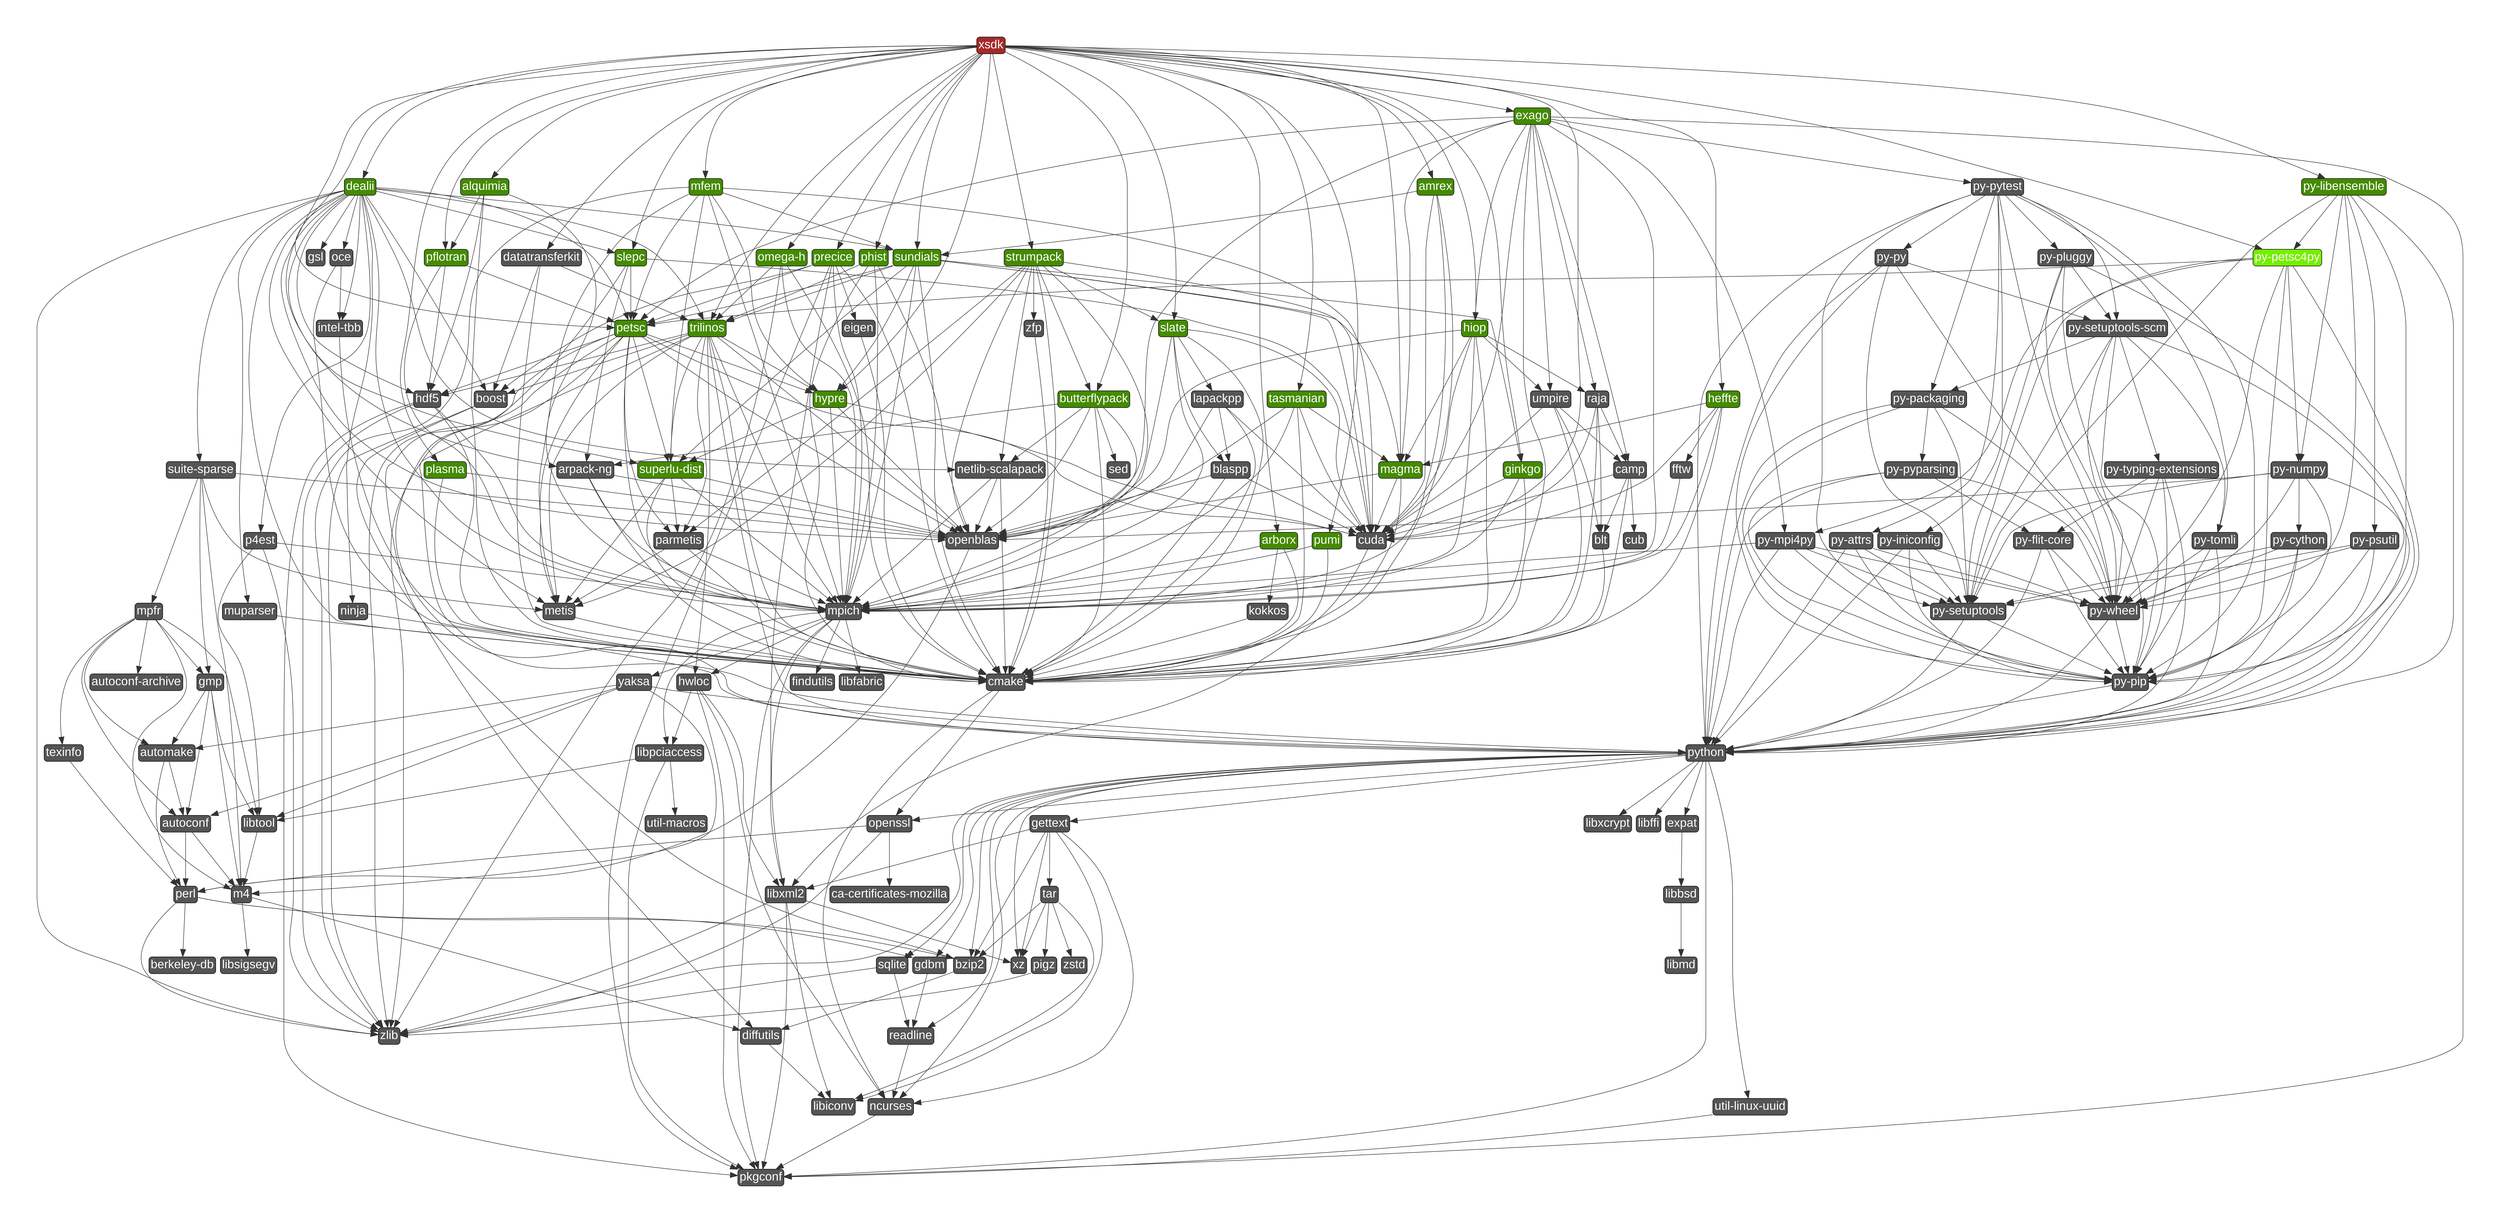 digraph G {
  labelloc = "b"
  rankdir = "TB"
  ranksep = "3"
  margin = "2"

edge[
     penwidth = "2"
     color = "#333333"
     arrowsize = "3"
]
node[
     fontname=Arial,
     penwidth=2,
     fontsize=48,
     margin=.1,
     shape=box,
     fillcolor="#555555",
     fontcolor=white,
     style="rounded,filled"
]

  "otjckeb57x4kphyodzcouxvqokji7gqd" [label="libiconv"]
  "egcuuyhcb6nhpl5tuqjwkarlam65ge3z" [label="expat"]
  "m4xuatyfdrpofs4wq3eft2vxpwsvjs2l" [label="muparser"]
  "ediolnjmkhihzu6dyjds57k3uc4lj2kb" [label="libsigsegv"]
  "tjkoncdmyc67hpfqdtdawghvkrtkelgd" [label="dealii",fillcolor=chartreuse4]
  "rqwys4wwauh6f5fqnz67y3treqmkhkg7" [label="pigz"]
  "tinafjm2rusr4w4pcpg7mysnjhofdkqf" [label="netlib-scalapack"]
  "af4rsqucconwdofipwlh6h5fkykbqtln" [label="fftw"]
  "s2izwu6g7etsqh45jaddgkcyucerak7n" [label="libtool"]
  "grpswakp3ib2x7y57evlyf6vyaictb2n" [label="gettext"]
  "f4adzottvwqtk2ifx52ltqjjzs3kop3h" [label="py-pluggy"]
  "wemxf45obilm6zaynstailpydcdn7uwk" [label="gdbm"]
  "ohw47rnijcs7x35ca62uv3xxif5djogk" [label="phist",fillcolor=chartreuse4]
  "dddeb6san2737ivaar5xi7pxrfdpirvi" [label="py-wheel"]
  "sgyibnmuf52j3wfk4fdy7mkj4siejp2e" [label="libbsd"]
  "dsnjuv4ktvsdwq7c62rmiswqjagxfv6p" [label="openblas"]
  "nqulggaq5fv3rjuevdjtmuob6k6ss2z4" [label="gmp"]
  "sr6iwkjkbzs3laxhym3u76tsmtqnxhyf" [label="py-petsc4py",fillcolor=chartreuse2]
  "u3w3mwljstbs3ggbnwuthjdbptt4lkkj" [label="bzip2"]
  "qzsiud3mvyw5ukq5xpzeesiuziu4kxbc" [label="lapackpp"]
  "gc2qt7irvmrcdhr6y6itrnddr6uia5zx" [label="py-pyparsing"]
  "xfcenqnhhuzanjm2t7dlmc7nvk2geztv" [label="sed"]
  "pzf3dluwsnfgo4iia6aduc4n4xvv3b2p" [label="parmetis"]
  "hzp7pg54gnzk72z7syvsbnpqjhwq7vfe" [label="texinfo"]
  "o2uecobqurq6sdqy2zuyymbjspeom2xm" [label="hwloc"]
  "pz4voujia55wj3b4dutl3jisaumhgkjh" [label="autoconf-archive"]
  "jnu6gsc46gmxpi7kke4utxxpi62pzeqc" [label="autoconf"]
  "fqxa4htuwr3eeri2lh7aexmupn2wy47w" [label="ca-certificates-mozilla"]
  "57p544swnyxl54vqlkb3ptnhs2cn56sz" [label="mfem",fillcolor=chartreuse4]
  "7ub4mjaasreq7xxujda2ycbu5e44t65n" [label="py-psutil"]
  "bav6wvaolfadng2fvv7hhzbljy3nkf2q" [label="openssl"]
  "zp3ay7p4no5hlc4w3ieg33zdppi3qowk" [label="trilinos",fillcolor=chartreuse4]
  "fdf7ac6ex6ow7yoofrhghhnny2yenct5" [label="strumpack",fillcolor=chartreuse4]
  "lsnjr6zfwvbpstaw3qv5wwf2aqv5r3b7" [label="py-tomli"]
  "7b7izxdhmob5orle24koyfztwmf6syna" [label="arpack-ng"]
  "mmqrqhtw2t7pqy4cocwq2gjmwwz2uiim" [label="arborx",fillcolor=chartreuse4]
  "f6s2v46jxmccgxcua42jo3rhm75nlstk" [label="mpich"]
  "ay447vcv5h2ok55bvqszwn3fu536vwdr" [label="suite-sparse"]
  "7oaa5brgnainifpmwgay44otgv2h7jgx" [label="ncurses"]
  "uoyfzctehenkcu52wzz7uzf2ukivnqxv" [label="util-linux-uuid"]
  "y22v2r7feijbxjl3p5q7ynawswelto5g" [label="cmake"]
  "mwtebo5hd7fig5dnkckvwyswvypgnoks" [label="py-pip"]
  "gk3zfllofarhfyl2tqpp7btnd75nsq3g" [label="perl"]
  "tkzfljmpvzgeneoevvzmkayvqqkifzv5" [label="py-py"]
  "aq6xz7wxhfkgoex77zebnwdi5hlqfdzy" [label="oce"]
  "tn7mxa4ogga22r5pdkfkwxyf76c2274d" [label="plasma",fillcolor=chartreuse4]
  "jpf2zizn4umn4d44qjs7bj2z6ilfos7v" [label="py-libensemble",fillcolor=chartreuse4]
  "glvyd6hysy52vm7wcyucdhus4ry7zyh2" [label="diffutils"]
  "m3pvf5ygjrdmqxjip5bleeuir67vwq46" [label="py-mpi4py"]
  "egy3td4qx4qnsbwir5yvazxkkqjgpwua" [label="hiop",fillcolor=chartreuse4]
  "g2kaawi3ieg4om6o5k327yo3dhtz3t7k" [label="umpire"]
  "czfjr7jgjicrl666e3ib2fnth24vocm6" [label="findutils"]
  "crwo6vn7gqzyckv7eyhhzp5lqxhwvkk7" [label="pumi",fillcolor=chartreuse4]
  "i2kcclpxngwq76jfz5e43pjhkgaczaie" [label="cub"]
  "tt3qk4rghpm23a5pyxdzo5az3wrp5dqn" [label="sqlite"]
  "v4u526bavthnegryyn6kt5mdftcgw6ac" [label="slate",fillcolor=chartreuse4]
  "dx34bnhnkyprue5horheiy6q2xsqghyb" [label="superlu-dist",fillcolor=chartreuse4]
  "a4t6fj4gvhmcgfzwwrmcpwg6r3oanozn" [label="pkgconf"]
  "6vzauhpn2kjzcmsgfulntxk57uvlvtl5" [label="py-packaging"]
  "33nxwnvlmrmn3jg7q6qu7v2h4ycroohp" [label="py-setuptools-scm"]
  "b5vadvygp6kekfotwyl4vdprxg4dnj2c" [label="petsc",fillcolor=chartreuse4]
  "764ahpdceshnoxtyenbbdbl4povllikq" [label="precice",fillcolor=chartreuse4]
  "rvcpb6zauu5hvv6s7xxvsopiu5wmnmzt" [label="slepc",fillcolor=chartreuse4]
  "ya7vntkdnuxbprkfcz4urkgui4xdffeh" [label="tasmanian",fillcolor=chartreuse4]
  "jopigbeftywi6sm7hhddwyt5bhxcij57" [label="pflotran",fillcolor=chartreuse4]
  "6aq3zvi6fpth2c4f5mbg6g3lcpkamogb" [label="raja"]
  "uzrhmskstadvcilyhn3f3nbr7itgwyd2" [label="alquimia",fillcolor=chartreuse4]
  "62luragpe4lr75gpv5gmsphts57xe3ws" [label="p4est"]
  "ncomhrodpdul4dm64o6b7426fhmc2u64" [label="libmd"]
  "czh6dumnozhir7hl3qygoemgtnovg2u3" [label="hypre",fillcolor=chartreuse4]
  "f6i5756gboxgaiajtwynq2y6kfcsl7qy" [label="exago",fillcolor=chartreuse4]
  "opfjoidjkgkhjkkwh7fnrf5fwj2jfxoc" [label="blt"]
  "wxn46rmaz2ojofzahueotog4gfc5tcoe" [label="cuda"]
  "bja6z5tby6s7yc4jx4isgjuy6qlgjvvq" [label="intel-tbb"]
  "rsgdt4lhohpu4orztmneipizxx4vlnpu" [label="py-attrs"]
  "vjm7eqpanx6hl6md2rqnphawevqz47ot" [label="zfp"]
  "kljksypkiuydzpqkl6ema4qhxpkgef32" [label="m4"]
  "doq7ccrtqjkwza4imwrgryrtj3ftjler" [label="xsdk",fillcolor=brown]
  "mplymcrel54s7i2kqxfp2jr6p3za7juv" [label="xz"]
  "j7bcgjqtrpjzvxi54itnzozcvdilncjx" [label="libfabric"]
  "qaf7bhhihdc6yadtw3vsyzy4vj4sxeya" [label="tar"]
  "opdjgqlbfwstpkrjtonz6gqko6dcjujs" [label="zstd"]
  "ybwhcg74rbxr34rr6vlydaubc3ht7gam" [label="camp"]
  "p36i2j3mletsb7wbunlwo4dwsvfyblzn" [label="gsl"]
  "7du6qczziedkckuagiqbjhfv3mmtcjax" [label="eigen"]
  "een2zhzq3id7l45ywstclcy3jik4qhp2" [label="sundials",fillcolor=chartreuse4]
  "a3gdde7g2gd5kw33ykjzkgdeq2p2rme3" [label="py-iniconfig"]
  "ujitzxzghmewxmyvdtcazrjsuxdrzrrh" [label="omega-h",fillcolor=chartreuse4]
  "5eqj6efqoypr7hyvknhp4undxxufrs5z" [label="amrex",fillcolor=chartreuse4]
  "fusnllm6gihbd3zmipgomt7uxila6cic" [label="readline"]
  "ylleey6fvgnutnweepefu664ne2htwcu" [label="kokkos"]
  "74bv24hlueq6j2tq52zre4smmv66n4bt" [label="util-macros"]
  "z2ldst5dflmui5piqkgncqxfknczaifb" [label="ninja"]
  "s3x3e2kiscal6es2wognmoqmygdhwkla" [label="magma",fillcolor=chartreuse4]
  "72arxxe5oyy5ekov4qvqavxc3ckjpfti" [label="py-setuptools"]
  "a46gganu6rrg7kcrvfle4eext3lu4wt7" [label="zlib"]
  "mmovvryl4tbuf5li7hj4ixzpjish3edq" [label="py-typing-extensions"]
  "w7wb77pxgnxkt2b3kdihl4b2bqfwbiax" [label="py-cython"]
  "ukfoeovqyit2k34m6gqspcsornlud6b7" [label="blaspp"]
  "wgi7ruqge2dclb3jhkhflq6wywz63lvg" [label="boost"]
  "rrx2alicuwjtqyd76tt2mwjbcmvnzxws" [label="hdf5"]
  "lmzlvpbn5dvb66vreabfglo2ycohdotk" [label="libxcrypt"]
  "xtawt6y76jjjstu2bybds4hdub3revsa" [label="butterflypack",fillcolor=chartreuse4]
  "fko5oiven26akso3f3orpja45t7dwbrh" [label="heffte",fillcolor=chartreuse4]
  "sl45g6pnx6ja47bvgwammgfyxoyv427t" [label="automake"]
  "nevefnvutgby3rgzcnijkfqh4igj3pyy" [label="metis"]
  "ac6plwgkya64hgqx5mday4kp3f43z76l" [label="libpciaccess"]
  "wnrlnanbknlwxopljjhvxkewoydgmjb5" [label="yaksa"]
  "t5fsnmo45hnhp2t322ntepjhwwb2jpvf" [label="py-flit-core"]
  "jljaewtrjrjiirhupkpikievx7gwtf77" [label="python"]
  "4jekx2tn4o5hl76wsrk5bqw7mukq4mic" [label="libffi"]
  "i223ykuwsqde6qrtum3rbbgakmuwgtl3" [label="py-pytest"]
  "xfna6hghybs5ha5ac35aqyrorub4wcua" [label="mpfr"]
  "yihjhauttinarmihgw5w4ixfpbwmtm7d" [label="berkeley-db"]
  "g5orlrchwk7lxvc3dizixtbf6ub6gqx6" [label="datatransferkit"]
  "f5b6th5qqeboucmej4ktvzwkhc4pfkbf" [label="py-numpy"]
  "fiqvxuq2netiixohihie5gw7bqrzjur7" [label="libxml2"]
  "rmnbolntlztp2h2y54yhunxhym6hrkst" [label="ginkgo",fillcolor=chartreuse4]

  "f6i5756gboxgaiajtwynq2y6kfcsl7qy" -> "m3pvf5ygjrdmqxjip5bleeuir67vwq46"
  "jljaewtrjrjiirhupkpikievx7gwtf77" -> "4jekx2tn4o5hl76wsrk5bqw7mukq4mic"
  "f6i5756gboxgaiajtwynq2y6kfcsl7qy" -> "egy3td4qx4qnsbwir5yvazxkkqjgpwua"
  "czh6dumnozhir7hl3qygoemgtnovg2u3" -> "wxn46rmaz2ojofzahueotog4gfc5tcoe"
  "a3gdde7g2gd5kw33ykjzkgdeq2p2rme3" -> "mwtebo5hd7fig5dnkckvwyswvypgnoks"
  "pzf3dluwsnfgo4iia6aduc4n4xvv3b2p" -> "y22v2r7feijbxjl3p5q7ynawswelto5g"
  "xfna6hghybs5ha5ac35aqyrorub4wcua" -> "sl45g6pnx6ja47bvgwammgfyxoyv427t"
  "tjkoncdmyc67hpfqdtdawghvkrtkelgd" -> "ay447vcv5h2ok55bvqszwn3fu536vwdr"
  "aq6xz7wxhfkgoex77zebnwdi5hlqfdzy" -> "bja6z5tby6s7yc4jx4isgjuy6qlgjvvq"
  "xtawt6y76jjjstu2bybds4hdub3revsa" -> "y22v2r7feijbxjl3p5q7ynawswelto5g"
  "uzrhmskstadvcilyhn3f3nbr7itgwyd2" -> "y22v2r7feijbxjl3p5q7ynawswelto5g"
  "b5vadvygp6kekfotwyl4vdprxg4dnj2c" -> "pzf3dluwsnfgo4iia6aduc4n4xvv3b2p"
  "f5b6th5qqeboucmej4ktvzwkhc4pfkbf" -> "72arxxe5oyy5ekov4qvqavxc3ckjpfti"
  "f6i5756gboxgaiajtwynq2y6kfcsl7qy" -> "y22v2r7feijbxjl3p5q7ynawswelto5g"
  "ohw47rnijcs7x35ca62uv3xxif5djogk" -> "y22v2r7feijbxjl3p5q7ynawswelto5g"
  "57p544swnyxl54vqlkb3ptnhs2cn56sz" -> "dx34bnhnkyprue5horheiy6q2xsqghyb"
  "o2uecobqurq6sdqy2zuyymbjspeom2xm" -> "fiqvxuq2netiixohihie5gw7bqrzjur7"
  "f5b6th5qqeboucmej4ktvzwkhc4pfkbf" -> "dddeb6san2737ivaar5xi7pxrfdpirvi"
  "jljaewtrjrjiirhupkpikievx7gwtf77" -> "7oaa5brgnainifpmwgay44otgv2h7jgx"
  "tinafjm2rusr4w4pcpg7mysnjhofdkqf" -> "y22v2r7feijbxjl3p5q7ynawswelto5g"
  "62luragpe4lr75gpv5gmsphts57xe3ws" -> "f6s2v46jxmccgxcua42jo3rhm75nlstk"
  "glvyd6hysy52vm7wcyucdhus4ry7zyh2" -> "otjckeb57x4kphyodzcouxvqokji7gqd"
  "m4xuatyfdrpofs4wq3eft2vxpwsvjs2l" -> "y22v2r7feijbxjl3p5q7ynawswelto5g"
  "uoyfzctehenkcu52wzz7uzf2ukivnqxv" -> "a4t6fj4gvhmcgfzwwrmcpwg6r3oanozn"
  "rrx2alicuwjtqyd76tt2mwjbcmvnzxws" -> "f6s2v46jxmccgxcua42jo3rhm75nlstk"
  "jljaewtrjrjiirhupkpikievx7gwtf77" -> "u3w3mwljstbs3ggbnwuthjdbptt4lkkj"
  "bav6wvaolfadng2fvv7hhzbljy3nkf2q" -> "gk3zfllofarhfyl2tqpp7btnd75nsq3g"
  "f6i5756gboxgaiajtwynq2y6kfcsl7qy" -> "i223ykuwsqde6qrtum3rbbgakmuwgtl3"
  "rsgdt4lhohpu4orztmneipizxx4vlnpu" -> "jljaewtrjrjiirhupkpikievx7gwtf77"
  "pzf3dluwsnfgo4iia6aduc4n4xvv3b2p" -> "nevefnvutgby3rgzcnijkfqh4igj3pyy"
  "egy3td4qx4qnsbwir5yvazxkkqjgpwua" -> "f6s2v46jxmccgxcua42jo3rhm75nlstk"
  "y22v2r7feijbxjl3p5q7ynawswelto5g" -> "bav6wvaolfadng2fvv7hhzbljy3nkf2q"
  "egcuuyhcb6nhpl5tuqjwkarlam65ge3z" -> "sgyibnmuf52j3wfk4fdy7mkj4siejp2e"
  "doq7ccrtqjkwza4imwrgryrtj3ftjler" -> "s3x3e2kiscal6es2wognmoqmygdhwkla"
  "jljaewtrjrjiirhupkpikievx7gwtf77" -> "a46gganu6rrg7kcrvfle4eext3lu4wt7"
  "doq7ccrtqjkwza4imwrgryrtj3ftjler" -> "764ahpdceshnoxtyenbbdbl4povllikq"
  "rvcpb6zauu5hvv6s7xxvsopiu5wmnmzt" -> "b5vadvygp6kekfotwyl4vdprxg4dnj2c"
  "f6i5756gboxgaiajtwynq2y6kfcsl7qy" -> "dsnjuv4ktvsdwq7c62rmiswqjagxfv6p"
  "tjkoncdmyc67hpfqdtdawghvkrtkelgd" -> "y22v2r7feijbxjl3p5q7ynawswelto5g"
  "sr6iwkjkbzs3laxhym3u76tsmtqnxhyf" -> "dddeb6san2737ivaar5xi7pxrfdpirvi"
  "doq7ccrtqjkwza4imwrgryrtj3ftjler" -> "5eqj6efqoypr7hyvknhp4undxxufrs5z"
  "gc2qt7irvmrcdhr6y6itrnddr6uia5zx" -> "dddeb6san2737ivaar5xi7pxrfdpirvi"
  "57p544swnyxl54vqlkb3ptnhs2cn56sz" -> "czh6dumnozhir7hl3qygoemgtnovg2u3"
  "egy3td4qx4qnsbwir5yvazxkkqjgpwua" -> "wxn46rmaz2ojofzahueotog4gfc5tcoe"
  "tinafjm2rusr4w4pcpg7mysnjhofdkqf" -> "dsnjuv4ktvsdwq7c62rmiswqjagxfv6p"
  "ukfoeovqyit2k34m6gqspcsornlud6b7" -> "wxn46rmaz2ojofzahueotog4gfc5tcoe"
  "a3gdde7g2gd5kw33ykjzkgdeq2p2rme3" -> "dddeb6san2737ivaar5xi7pxrfdpirvi"
  "f6i5756gboxgaiajtwynq2y6kfcsl7qy" -> "6aq3zvi6fpth2c4f5mbg6g3lcpkamogb"
  "doq7ccrtqjkwza4imwrgryrtj3ftjler" -> "tn7mxa4ogga22r5pdkfkwxyf76c2274d"
  "i223ykuwsqde6qrtum3rbbgakmuwgtl3" -> "a3gdde7g2gd5kw33ykjzkgdeq2p2rme3"
  "xtawt6y76jjjstu2bybds4hdub3revsa" -> "xfcenqnhhuzanjm2t7dlmc7nvk2geztv"
  "g2kaawi3ieg4om6o5k327yo3dhtz3t7k" -> "y22v2r7feijbxjl3p5q7ynawswelto5g"
  "lsnjr6zfwvbpstaw3qv5wwf2aqv5r3b7" -> "mwtebo5hd7fig5dnkckvwyswvypgnoks"
  "sgyibnmuf52j3wfk4fdy7mkj4siejp2e" -> "ncomhrodpdul4dm64o6b7426fhmc2u64"
  "z2ldst5dflmui5piqkgncqxfknczaifb" -> "jljaewtrjrjiirhupkpikievx7gwtf77"
  "jljaewtrjrjiirhupkpikievx7gwtf77" -> "a4t6fj4gvhmcgfzwwrmcpwg6r3oanozn"
  "gc2qt7irvmrcdhr6y6itrnddr6uia5zx" -> "t5fsnmo45hnhp2t322ntepjhwwb2jpvf"
  "bav6wvaolfadng2fvv7hhzbljy3nkf2q" -> "fqxa4htuwr3eeri2lh7aexmupn2wy47w"
  "ujitzxzghmewxmyvdtcazrjsuxdrzrrh" -> "y22v2r7feijbxjl3p5q7ynawswelto5g"
  "v4u526bavthnegryyn6kt5mdftcgw6ac" -> "ukfoeovqyit2k34m6gqspcsornlud6b7"
  "tt3qk4rghpm23a5pyxdzo5az3wrp5dqn" -> "fusnllm6gihbd3zmipgomt7uxila6cic"
  "een2zhzq3id7l45ywstclcy3jik4qhp2" -> "dx34bnhnkyprue5horheiy6q2xsqghyb"
  "zp3ay7p4no5hlc4w3ieg33zdppi3qowk" -> "y22v2r7feijbxjl3p5q7ynawswelto5g"
  "qaf7bhhihdc6yadtw3vsyzy4vj4sxeya" -> "mplymcrel54s7i2kqxfp2jr6p3za7juv"
  "doq7ccrtqjkwza4imwrgryrtj3ftjler" -> "rvcpb6zauu5hvv6s7xxvsopiu5wmnmzt"
  "tjkoncdmyc67hpfqdtdawghvkrtkelgd" -> "nevefnvutgby3rgzcnijkfqh4igj3pyy"
  "tjkoncdmyc67hpfqdtdawghvkrtkelgd" -> "dsnjuv4ktvsdwq7c62rmiswqjagxfv6p"
  "jljaewtrjrjiirhupkpikievx7gwtf77" -> "bav6wvaolfadng2fvv7hhzbljy3nkf2q"
  "i223ykuwsqde6qrtum3rbbgakmuwgtl3" -> "tkzfljmpvzgeneoevvzmkayvqqkifzv5"
  "i223ykuwsqde6qrtum3rbbgakmuwgtl3" -> "lsnjr6zfwvbpstaw3qv5wwf2aqv5r3b7"
  "rmnbolntlztp2h2y54yhunxhym6hrkst" -> "y22v2r7feijbxjl3p5q7ynawswelto5g"
  "ujitzxzghmewxmyvdtcazrjsuxdrzrrh" -> "a46gganu6rrg7kcrvfle4eext3lu4wt7"
  "doq7ccrtqjkwza4imwrgryrtj3ftjler" -> "ya7vntkdnuxbprkfcz4urkgui4xdffeh"
  "rqwys4wwauh6f5fqnz67y3treqmkhkg7" -> "a46gganu6rrg7kcrvfle4eext3lu4wt7"
  "sl45g6pnx6ja47bvgwammgfyxoyv427t" -> "gk3zfllofarhfyl2tqpp7btnd75nsq3g"
  "ac6plwgkya64hgqx5mday4kp3f43z76l" -> "74bv24hlueq6j2tq52zre4smmv66n4bt"
  "rvcpb6zauu5hvv6s7xxvsopiu5wmnmzt" -> "jljaewtrjrjiirhupkpikievx7gwtf77"
  "zp3ay7p4no5hlc4w3ieg33zdppi3qowk" -> "a46gganu6rrg7kcrvfle4eext3lu4wt7"
  "fko5oiven26akso3f3orpja45t7dwbrh" -> "af4rsqucconwdofipwlh6h5fkykbqtln"
  "doq7ccrtqjkwza4imwrgryrtj3ftjler" -> "fdf7ac6ex6ow7yoofrhghhnny2yenct5"
  "mmqrqhtw2t7pqy4cocwq2gjmwwz2uiim" -> "y22v2r7feijbxjl3p5q7ynawswelto5g"
  "6vzauhpn2kjzcmsgfulntxk57uvlvtl5" -> "gc2qt7irvmrcdhr6y6itrnddr6uia5zx"
  "ya7vntkdnuxbprkfcz4urkgui4xdffeh" -> "s3x3e2kiscal6es2wognmoqmygdhwkla"
  "v4u526bavthnegryyn6kt5mdftcgw6ac" -> "y22v2r7feijbxjl3p5q7ynawswelto5g"
  "7ub4mjaasreq7xxujda2ycbu5e44t65n" -> "jljaewtrjrjiirhupkpikievx7gwtf77"
  "doq7ccrtqjkwza4imwrgryrtj3ftjler" -> "57p544swnyxl54vqlkb3ptnhs2cn56sz"
  "s3x3e2kiscal6es2wognmoqmygdhwkla" -> "wxn46rmaz2ojofzahueotog4gfc5tcoe"
  "doq7ccrtqjkwza4imwrgryrtj3ftjler" -> "zp3ay7p4no5hlc4w3ieg33zdppi3qowk"
  "jljaewtrjrjiirhupkpikievx7gwtf77" -> "tt3qk4rghpm23a5pyxdzo5az3wrp5dqn"
  "jnu6gsc46gmxpi7kke4utxxpi62pzeqc" -> "kljksypkiuydzpqkl6ema4qhxpkgef32"
  "grpswakp3ib2x7y57evlyf6vyaictb2n" -> "qaf7bhhihdc6yadtw3vsyzy4vj4sxeya"
  "b5vadvygp6kekfotwyl4vdprxg4dnj2c" -> "a46gganu6rrg7kcrvfle4eext3lu4wt7"
  "jljaewtrjrjiirhupkpikievx7gwtf77" -> "fusnllm6gihbd3zmipgomt7uxila6cic"
  "m3pvf5ygjrdmqxjip5bleeuir67vwq46" -> "mwtebo5hd7fig5dnkckvwyswvypgnoks"
  "6vzauhpn2kjzcmsgfulntxk57uvlvtl5" -> "jljaewtrjrjiirhupkpikievx7gwtf77"
  "vjm7eqpanx6hl6md2rqnphawevqz47ot" -> "y22v2r7feijbxjl3p5q7ynawswelto5g"
  "sr6iwkjkbzs3laxhym3u76tsmtqnxhyf" -> "b5vadvygp6kekfotwyl4vdprxg4dnj2c"
  "f6s2v46jxmccgxcua42jo3rhm75nlstk" -> "wnrlnanbknlwxopljjhvxkewoydgmjb5"
  "fdf7ac6ex6ow7yoofrhghhnny2yenct5" -> "v4u526bavthnegryyn6kt5mdftcgw6ac"
  "zp3ay7p4no5hlc4w3ieg33zdppi3qowk" -> "nevefnvutgby3rgzcnijkfqh4igj3pyy"
  "tn7mxa4ogga22r5pdkfkwxyf76c2274d" -> "y22v2r7feijbxjl3p5q7ynawswelto5g"
  "doq7ccrtqjkwza4imwrgryrtj3ftjler" -> "g5orlrchwk7lxvc3dizixtbf6ub6gqx6"
  "t5fsnmo45hnhp2t322ntepjhwwb2jpvf" -> "mwtebo5hd7fig5dnkckvwyswvypgnoks"
  "qzsiud3mvyw5ukq5xpzeesiuziu4kxbc" -> "y22v2r7feijbxjl3p5q7ynawswelto5g"
  "i223ykuwsqde6qrtum3rbbgakmuwgtl3" -> "jljaewtrjrjiirhupkpikievx7gwtf77"
  "tjkoncdmyc67hpfqdtdawghvkrtkelgd" -> "p36i2j3mletsb7wbunlwo4dwsvfyblzn"
  "b5vadvygp6kekfotwyl4vdprxg4dnj2c" -> "nevefnvutgby3rgzcnijkfqh4igj3pyy"
  "gk3zfllofarhfyl2tqpp7btnd75nsq3g" -> "u3w3mwljstbs3ggbnwuthjdbptt4lkkj"
  "lsnjr6zfwvbpstaw3qv5wwf2aqv5r3b7" -> "dddeb6san2737ivaar5xi7pxrfdpirvi"
  "doq7ccrtqjkwza4imwrgryrtj3ftjler" -> "een2zhzq3id7l45ywstclcy3jik4qhp2"
  "rsgdt4lhohpu4orztmneipizxx4vlnpu" -> "72arxxe5oyy5ekov4qvqavxc3ckjpfti"
  "doq7ccrtqjkwza4imwrgryrtj3ftjler" -> "wxn46rmaz2ojofzahueotog4gfc5tcoe"
  "g5orlrchwk7lxvc3dizixtbf6ub6gqx6" -> "zp3ay7p4no5hlc4w3ieg33zdppi3qowk"
  "qaf7bhhihdc6yadtw3vsyzy4vj4sxeya" -> "rqwys4wwauh6f5fqnz67y3treqmkhkg7"
  "doq7ccrtqjkwza4imwrgryrtj3ftjler" -> "tjkoncdmyc67hpfqdtdawghvkrtkelgd"
  "v4u526bavthnegryyn6kt5mdftcgw6ac" -> "dsnjuv4ktvsdwq7c62rmiswqjagxfv6p"
  "jpf2zizn4umn4d44qjs7bj2z6ilfos7v" -> "sr6iwkjkbzs3laxhym3u76tsmtqnxhyf"
  "gk3zfllofarhfyl2tqpp7btnd75nsq3g" -> "a46gganu6rrg7kcrvfle4eext3lu4wt7"
  "jopigbeftywi6sm7hhddwyt5bhxcij57" -> "b5vadvygp6kekfotwyl4vdprxg4dnj2c"
  "7ub4mjaasreq7xxujda2ycbu5e44t65n" -> "mwtebo5hd7fig5dnkckvwyswvypgnoks"
  "fiqvxuq2netiixohihie5gw7bqrzjur7" -> "a46gganu6rrg7kcrvfle4eext3lu4wt7"
  "doq7ccrtqjkwza4imwrgryrtj3ftjler" -> "jopigbeftywi6sm7hhddwyt5bhxcij57"
  "f5b6th5qqeboucmej4ktvzwkhc4pfkbf" -> "dsnjuv4ktvsdwq7c62rmiswqjagxfv6p"
  "i223ykuwsqde6qrtum3rbbgakmuwgtl3" -> "33nxwnvlmrmn3jg7q6qu7v2h4ycroohp"
  "xfna6hghybs5ha5ac35aqyrorub4wcua" -> "jnu6gsc46gmxpi7kke4utxxpi62pzeqc"
  "6vzauhpn2kjzcmsgfulntxk57uvlvtl5" -> "mwtebo5hd7fig5dnkckvwyswvypgnoks"
  "zp3ay7p4no5hlc4w3ieg33zdppi3qowk" -> "wgi7ruqge2dclb3jhkhflq6wywz63lvg"
  "sr6iwkjkbzs3laxhym3u76tsmtqnxhyf" -> "jljaewtrjrjiirhupkpikievx7gwtf77"
  "f4adzottvwqtk2ifx52ltqjjzs3kop3h" -> "jljaewtrjrjiirhupkpikievx7gwtf77"
  "tjkoncdmyc67hpfqdtdawghvkrtkelgd" -> "tinafjm2rusr4w4pcpg7mysnjhofdkqf"
  "gc2qt7irvmrcdhr6y6itrnddr6uia5zx" -> "jljaewtrjrjiirhupkpikievx7gwtf77"
  "jljaewtrjrjiirhupkpikievx7gwtf77" -> "grpswakp3ib2x7y57evlyf6vyaictb2n"
  "tn7mxa4ogga22r5pdkfkwxyf76c2274d" -> "dsnjuv4ktvsdwq7c62rmiswqjagxfv6p"
  "egy3td4qx4qnsbwir5yvazxkkqjgpwua" -> "g2kaawi3ieg4om6o5k327yo3dhtz3t7k"
  "dx34bnhnkyprue5horheiy6q2xsqghyb" -> "pzf3dluwsnfgo4iia6aduc4n4xvv3b2p"
  "zp3ay7p4no5hlc4w3ieg33zdppi3qowk" -> "dx34bnhnkyprue5horheiy6q2xsqghyb"
  "qzsiud3mvyw5ukq5xpzeesiuziu4kxbc" -> "dsnjuv4ktvsdwq7c62rmiswqjagxfv6p"
  "62luragpe4lr75gpv5gmsphts57xe3ws" -> "s2izwu6g7etsqh45jaddgkcyucerak7n"
  "wnrlnanbknlwxopljjhvxkewoydgmjb5" -> "sl45g6pnx6ja47bvgwammgfyxoyv427t"
  "tkzfljmpvzgeneoevvzmkayvqqkifzv5" -> "jljaewtrjrjiirhupkpikievx7gwtf77"
  "a3gdde7g2gd5kw33ykjzkgdeq2p2rme3" -> "jljaewtrjrjiirhupkpikievx7gwtf77"
  "doq7ccrtqjkwza4imwrgryrtj3ftjler" -> "rmnbolntlztp2h2y54yhunxhym6hrkst"
  "i223ykuwsqde6qrtum3rbbgakmuwgtl3" -> "mwtebo5hd7fig5dnkckvwyswvypgnoks"
  "5eqj6efqoypr7hyvknhp4undxxufrs5z" -> "f6s2v46jxmccgxcua42jo3rhm75nlstk"
  "fiqvxuq2netiixohihie5gw7bqrzjur7" -> "a4t6fj4gvhmcgfzwwrmcpwg6r3oanozn"
  "b5vadvygp6kekfotwyl4vdprxg4dnj2c" -> "dx34bnhnkyprue5horheiy6q2xsqghyb"
  "f4adzottvwqtk2ifx52ltqjjzs3kop3h" -> "33nxwnvlmrmn3jg7q6qu7v2h4ycroohp"
  "bja6z5tby6s7yc4jx4isgjuy6qlgjvvq" -> "y22v2r7feijbxjl3p5q7ynawswelto5g"
  "fdf7ac6ex6ow7yoofrhghhnny2yenct5" -> "tinafjm2rusr4w4pcpg7mysnjhofdkqf"
  "sr6iwkjkbzs3laxhym3u76tsmtqnxhyf" -> "f5b6th5qqeboucmej4ktvzwkhc4pfkbf"
  "czh6dumnozhir7hl3qygoemgtnovg2u3" -> "dsnjuv4ktvsdwq7c62rmiswqjagxfv6p"
  "5eqj6efqoypr7hyvknhp4undxxufrs5z" -> "een2zhzq3id7l45ywstclcy3jik4qhp2"
  "gc2qt7irvmrcdhr6y6itrnddr6uia5zx" -> "mwtebo5hd7fig5dnkckvwyswvypgnoks"
  "5eqj6efqoypr7hyvknhp4undxxufrs5z" -> "wxn46rmaz2ojofzahueotog4gfc5tcoe"
  "764ahpdceshnoxtyenbbdbl4povllikq" -> "b5vadvygp6kekfotwyl4vdprxg4dnj2c"
  "doq7ccrtqjkwza4imwrgryrtj3ftjler" -> "sr6iwkjkbzs3laxhym3u76tsmtqnxhyf"
  "rrx2alicuwjtqyd76tt2mwjbcmvnzxws" -> "y22v2r7feijbxjl3p5q7ynawswelto5g"
  "62luragpe4lr75gpv5gmsphts57xe3ws" -> "a46gganu6rrg7kcrvfle4eext3lu4wt7"
  "zp3ay7p4no5hlc4w3ieg33zdppi3qowk" -> "czh6dumnozhir7hl3qygoemgtnovg2u3"
  "7ub4mjaasreq7xxujda2ycbu5e44t65n" -> "72arxxe5oyy5ekov4qvqavxc3ckjpfti"
  "kljksypkiuydzpqkl6ema4qhxpkgef32" -> "glvyd6hysy52vm7wcyucdhus4ry7zyh2"
  "egy3td4qx4qnsbwir5yvazxkkqjgpwua" -> "y22v2r7feijbxjl3p5q7ynawswelto5g"
  "jopigbeftywi6sm7hhddwyt5bhxcij57" -> "rrx2alicuwjtqyd76tt2mwjbcmvnzxws"
  "7ub4mjaasreq7xxujda2ycbu5e44t65n" -> "dddeb6san2737ivaar5xi7pxrfdpirvi"
  "f6i5756gboxgaiajtwynq2y6kfcsl7qy" -> "f6s2v46jxmccgxcua42jo3rhm75nlstk"
  "rrx2alicuwjtqyd76tt2mwjbcmvnzxws" -> "a46gganu6rrg7kcrvfle4eext3lu4wt7"
  "tkzfljmpvzgeneoevvzmkayvqqkifzv5" -> "mwtebo5hd7fig5dnkckvwyswvypgnoks"
  "6vzauhpn2kjzcmsgfulntxk57uvlvtl5" -> "72arxxe5oyy5ekov4qvqavxc3ckjpfti"
  "tjkoncdmyc67hpfqdtdawghvkrtkelgd" -> "rvcpb6zauu5hvv6s7xxvsopiu5wmnmzt"
  "jnu6gsc46gmxpi7kke4utxxpi62pzeqc" -> "gk3zfllofarhfyl2tqpp7btnd75nsq3g"
  "dsnjuv4ktvsdwq7c62rmiswqjagxfv6p" -> "gk3zfllofarhfyl2tqpp7btnd75nsq3g"
  "een2zhzq3id7l45ywstclcy3jik4qhp2" -> "y22v2r7feijbxjl3p5q7ynawswelto5g"
  "b5vadvygp6kekfotwyl4vdprxg4dnj2c" -> "czh6dumnozhir7hl3qygoemgtnovg2u3"
  "ukfoeovqyit2k34m6gqspcsornlud6b7" -> "y22v2r7feijbxjl3p5q7ynawswelto5g"
  "wnrlnanbknlwxopljjhvxkewoydgmjb5" -> "jljaewtrjrjiirhupkpikievx7gwtf77"
  "6vzauhpn2kjzcmsgfulntxk57uvlvtl5" -> "dddeb6san2737ivaar5xi7pxrfdpirvi"
  "tjkoncdmyc67hpfqdtdawghvkrtkelgd" -> "bja6z5tby6s7yc4jx4isgjuy6qlgjvvq"
  "ay447vcv5h2ok55bvqszwn3fu536vwdr" -> "nqulggaq5fv3rjuevdjtmuob6k6ss2z4"
  "grpswakp3ib2x7y57evlyf6vyaictb2n" -> "7oaa5brgnainifpmwgay44otgv2h7jgx"
  "jopigbeftywi6sm7hhddwyt5bhxcij57" -> "f6s2v46jxmccgxcua42jo3rhm75nlstk"
  "f6i5756gboxgaiajtwynq2y6kfcsl7qy" -> "wxn46rmaz2ojofzahueotog4gfc5tcoe"
  "i223ykuwsqde6qrtum3rbbgakmuwgtl3" -> "72arxxe5oyy5ekov4qvqavxc3ckjpfti"
  "xfna6hghybs5ha5ac35aqyrorub4wcua" -> "s2izwu6g7etsqh45jaddgkcyucerak7n"
  "grpswakp3ib2x7y57evlyf6vyaictb2n" -> "u3w3mwljstbs3ggbnwuthjdbptt4lkkj"
  "czh6dumnozhir7hl3qygoemgtnovg2u3" -> "dx34bnhnkyprue5horheiy6q2xsqghyb"
  "doq7ccrtqjkwza4imwrgryrtj3ftjler" -> "mmqrqhtw2t7pqy4cocwq2gjmwwz2uiim"
  "tjkoncdmyc67hpfqdtdawghvkrtkelgd" -> "rrx2alicuwjtqyd76tt2mwjbcmvnzxws"
  "i223ykuwsqde6qrtum3rbbgakmuwgtl3" -> "dddeb6san2737ivaar5xi7pxrfdpirvi"
  "6aq3zvi6fpth2c4f5mbg6g3lcpkamogb" -> "ybwhcg74rbxr34rr6vlydaubc3ht7gam"
  "tjkoncdmyc67hpfqdtdawghvkrtkelgd" -> "zp3ay7p4no5hlc4w3ieg33zdppi3qowk"
  "lsnjr6zfwvbpstaw3qv5wwf2aqv5r3b7" -> "jljaewtrjrjiirhupkpikievx7gwtf77"
  "jpf2zizn4umn4d44qjs7bj2z6ilfos7v" -> "jljaewtrjrjiirhupkpikievx7gwtf77"
  "rrx2alicuwjtqyd76tt2mwjbcmvnzxws" -> "a4t6fj4gvhmcgfzwwrmcpwg6r3oanozn"
  "7b7izxdhmob5orle24koyfztwmf6syna" -> "f6s2v46jxmccgxcua42jo3rhm75nlstk"
  "tjkoncdmyc67hpfqdtdawghvkrtkelgd" -> "f6s2v46jxmccgxcua42jo3rhm75nlstk"
  "ay447vcv5h2ok55bvqszwn3fu536vwdr" -> "kljksypkiuydzpqkl6ema4qhxpkgef32"
  "fusnllm6gihbd3zmipgomt7uxila6cic" -> "7oaa5brgnainifpmwgay44otgv2h7jgx"
  "ukfoeovqyit2k34m6gqspcsornlud6b7" -> "dsnjuv4ktvsdwq7c62rmiswqjagxfv6p"
  "doq7ccrtqjkwza4imwrgryrtj3ftjler" -> "b5vadvygp6kekfotwyl4vdprxg4dnj2c"
  "grpswakp3ib2x7y57evlyf6vyaictb2n" -> "otjckeb57x4kphyodzcouxvqokji7gqd"
  "wxn46rmaz2ojofzahueotog4gfc5tcoe" -> "fiqvxuq2netiixohihie5gw7bqrzjur7"
  "mmovvryl4tbuf5li7hj4ixzpjish3edq" -> "jljaewtrjrjiirhupkpikievx7gwtf77"
  "xtawt6y76jjjstu2bybds4hdub3revsa" -> "dsnjuv4ktvsdwq7c62rmiswqjagxfv6p"
  "f4adzottvwqtk2ifx52ltqjjzs3kop3h" -> "72arxxe5oyy5ekov4qvqavxc3ckjpfti"
  "dx34bnhnkyprue5horheiy6q2xsqghyb" -> "y22v2r7feijbxjl3p5q7ynawswelto5g"
  "f6i5756gboxgaiajtwynq2y6kfcsl7qy" -> "ybwhcg74rbxr34rr6vlydaubc3ht7gam"
  "w7wb77pxgnxkt2b3kdihl4b2bqfwbiax" -> "jljaewtrjrjiirhupkpikievx7gwtf77"
  "33nxwnvlmrmn3jg7q6qu7v2h4ycroohp" -> "6vzauhpn2kjzcmsgfulntxk57uvlvtl5"
  "mmqrqhtw2t7pqy4cocwq2gjmwwz2uiim" -> "ylleey6fvgnutnweepefu664ne2htwcu"
  "f6s2v46jxmccgxcua42jo3rhm75nlstk" -> "ac6plwgkya64hgqx5mday4kp3f43z76l"
  "tjkoncdmyc67hpfqdtdawghvkrtkelgd" -> "een2zhzq3id7l45ywstclcy3jik4qhp2"
  "sr6iwkjkbzs3laxhym3u76tsmtqnxhyf" -> "72arxxe5oyy5ekov4qvqavxc3ckjpfti"
  "nqulggaq5fv3rjuevdjtmuob6k6ss2z4" -> "kljksypkiuydzpqkl6ema4qhxpkgef32"
  "6aq3zvi6fpth2c4f5mbg6g3lcpkamogb" -> "opfjoidjkgkhjkkwh7fnrf5fwj2jfxoc"
  "f4adzottvwqtk2ifx52ltqjjzs3kop3h" -> "dddeb6san2737ivaar5xi7pxrfdpirvi"
  "f6s2v46jxmccgxcua42jo3rhm75nlstk" -> "czfjr7jgjicrl666e3ib2fnth24vocm6"
  "ujitzxzghmewxmyvdtcazrjsuxdrzrrh" -> "zp3ay7p4no5hlc4w3ieg33zdppi3qowk"
  "ohw47rnijcs7x35ca62uv3xxif5djogk" -> "dsnjuv4ktvsdwq7c62rmiswqjagxfv6p"
  "tkzfljmpvzgeneoevvzmkayvqqkifzv5" -> "72arxxe5oyy5ekov4qvqavxc3ckjpfti"
  "a3gdde7g2gd5kw33ykjzkgdeq2p2rme3" -> "72arxxe5oyy5ekov4qvqavxc3ckjpfti"
  "33nxwnvlmrmn3jg7q6qu7v2h4ycroohp" -> "mwtebo5hd7fig5dnkckvwyswvypgnoks"
  "jpf2zizn4umn4d44qjs7bj2z6ilfos7v" -> "f5b6th5qqeboucmej4ktvzwkhc4pfkbf"
  "764ahpdceshnoxtyenbbdbl4povllikq" -> "f6s2v46jxmccgxcua42jo3rhm75nlstk"
  "nqulggaq5fv3rjuevdjtmuob6k6ss2z4" -> "sl45g6pnx6ja47bvgwammgfyxoyv427t"
  "fdf7ac6ex6ow7yoofrhghhnny2yenct5" -> "f6s2v46jxmccgxcua42jo3rhm75nlstk"
  "tkzfljmpvzgeneoevvzmkayvqqkifzv5" -> "dddeb6san2737ivaar5xi7pxrfdpirvi"
  "tjkoncdmyc67hpfqdtdawghvkrtkelgd" -> "7b7izxdhmob5orle24koyfztwmf6syna"
  "ybwhcg74rbxr34rr6vlydaubc3ht7gam" -> "y22v2r7feijbxjl3p5q7ynawswelto5g"
  "u3w3mwljstbs3ggbnwuthjdbptt4lkkj" -> "glvyd6hysy52vm7wcyucdhus4ry7zyh2"
  "m3pvf5ygjrdmqxjip5bleeuir67vwq46" -> "jljaewtrjrjiirhupkpikievx7gwtf77"
  "zp3ay7p4no5hlc4w3ieg33zdppi3qowk" -> "o2uecobqurq6sdqy2zuyymbjspeom2xm"
  "crwo6vn7gqzyckv7eyhhzp5lqxhwvkk7" -> "f6s2v46jxmccgxcua42jo3rhm75nlstk"
  "jpf2zizn4umn4d44qjs7bj2z6ilfos7v" -> "mwtebo5hd7fig5dnkckvwyswvypgnoks"
  "dx34bnhnkyprue5horheiy6q2xsqghyb" -> "nevefnvutgby3rgzcnijkfqh4igj3pyy"
  "fdf7ac6ex6ow7yoofrhghhnny2yenct5" -> "wxn46rmaz2ojofzahueotog4gfc5tcoe"
  "nqulggaq5fv3rjuevdjtmuob6k6ss2z4" -> "s2izwu6g7etsqh45jaddgkcyucerak7n"
  "dx34bnhnkyprue5horheiy6q2xsqghyb" -> "dsnjuv4ktvsdwq7c62rmiswqjagxfv6p"
  "dddeb6san2737ivaar5xi7pxrfdpirvi" -> "jljaewtrjrjiirhupkpikievx7gwtf77"
  "72arxxe5oyy5ekov4qvqavxc3ckjpfti" -> "mwtebo5hd7fig5dnkckvwyswvypgnoks"
  "t5fsnmo45hnhp2t322ntepjhwwb2jpvf" -> "jljaewtrjrjiirhupkpikievx7gwtf77"
  "jljaewtrjrjiirhupkpikievx7gwtf77" -> "uoyfzctehenkcu52wzz7uzf2ukivnqxv"
  "mmovvryl4tbuf5li7hj4ixzpjish3edq" -> "mwtebo5hd7fig5dnkckvwyswvypgnoks"
  "fko5oiven26akso3f3orpja45t7dwbrh" -> "s3x3e2kiscal6es2wognmoqmygdhwkla"
  "qaf7bhhihdc6yadtw3vsyzy4vj4sxeya" -> "opdjgqlbfwstpkrjtonz6gqko6dcjujs"
  "v4u526bavthnegryyn6kt5mdftcgw6ac" -> "qzsiud3mvyw5ukq5xpzeesiuziu4kxbc"
  "w7wb77pxgnxkt2b3kdihl4b2bqfwbiax" -> "mwtebo5hd7fig5dnkckvwyswvypgnoks"
  "f5b6th5qqeboucmej4ktvzwkhc4pfkbf" -> "w7wb77pxgnxkt2b3kdihl4b2bqfwbiax"
  "g2kaawi3ieg4om6o5k327yo3dhtz3t7k" -> "ybwhcg74rbxr34rr6vlydaubc3ht7gam"
  "m3pvf5ygjrdmqxjip5bleeuir67vwq46" -> "f6s2v46jxmccgxcua42jo3rhm75nlstk"
  "g5orlrchwk7lxvc3dizixtbf6ub6gqx6" -> "y22v2r7feijbxjl3p5q7ynawswelto5g"
  "doq7ccrtqjkwza4imwrgryrtj3ftjler" -> "ujitzxzghmewxmyvdtcazrjsuxdrzrrh"
  "wemxf45obilm6zaynstailpydcdn7uwk" -> "fusnllm6gihbd3zmipgomt7uxila6cic"
  "doq7ccrtqjkwza4imwrgryrtj3ftjler" -> "fko5oiven26akso3f3orpja45t7dwbrh"
  "f5b6th5qqeboucmej4ktvzwkhc4pfkbf" -> "mwtebo5hd7fig5dnkckvwyswvypgnoks"
  "wnrlnanbknlwxopljjhvxkewoydgmjb5" -> "jnu6gsc46gmxpi7kke4utxxpi62pzeqc"
  "ybwhcg74rbxr34rr6vlydaubc3ht7gam" -> "i2kcclpxngwq76jfz5e43pjhkgaczaie"
  "xtawt6y76jjjstu2bybds4hdub3revsa" -> "tinafjm2rusr4w4pcpg7mysnjhofdkqf"
  "s2izwu6g7etsqh45jaddgkcyucerak7n" -> "kljksypkiuydzpqkl6ema4qhxpkgef32"
  "qaf7bhhihdc6yadtw3vsyzy4vj4sxeya" -> "u3w3mwljstbs3ggbnwuthjdbptt4lkkj"
  "een2zhzq3id7l45ywstclcy3jik4qhp2" -> "czh6dumnozhir7hl3qygoemgtnovg2u3"
  "f6s2v46jxmccgxcua42jo3rhm75nlstk" -> "a4t6fj4gvhmcgfzwwrmcpwg6r3oanozn"
  "een2zhzq3id7l45ywstclcy3jik4qhp2" -> "s3x3e2kiscal6es2wognmoqmygdhwkla"
  "33nxwnvlmrmn3jg7q6qu7v2h4ycroohp" -> "dddeb6san2737ivaar5xi7pxrfdpirvi"
  "zp3ay7p4no5hlc4w3ieg33zdppi3qowk" -> "dsnjuv4ktvsdwq7c62rmiswqjagxfv6p"
  "f6i5756gboxgaiajtwynq2y6kfcsl7qy" -> "g2kaawi3ieg4om6o5k327yo3dhtz3t7k"
  "dddeb6san2737ivaar5xi7pxrfdpirvi" -> "mwtebo5hd7fig5dnkckvwyswvypgnoks"
  "g2kaawi3ieg4om6o5k327yo3dhtz3t7k" -> "opfjoidjkgkhjkkwh7fnrf5fwj2jfxoc"
  "qzsiud3mvyw5ukq5xpzeesiuziu4kxbc" -> "wxn46rmaz2ojofzahueotog4gfc5tcoe"
  "jpf2zizn4umn4d44qjs7bj2z6ilfos7v" -> "72arxxe5oyy5ekov4qvqavxc3ckjpfti"
  "sr6iwkjkbzs3laxhym3u76tsmtqnxhyf" -> "m3pvf5ygjrdmqxjip5bleeuir67vwq46"
  "f6i5756gboxgaiajtwynq2y6kfcsl7qy" -> "b5vadvygp6kekfotwyl4vdprxg4dnj2c"
  "grpswakp3ib2x7y57evlyf6vyaictb2n" -> "fiqvxuq2netiixohihie5gw7bqrzjur7"
  "f6i5756gboxgaiajtwynq2y6kfcsl7qy" -> "s3x3e2kiscal6es2wognmoqmygdhwkla"
  "i223ykuwsqde6qrtum3rbbgakmuwgtl3" -> "rsgdt4lhohpu4orztmneipizxx4vlnpu"
  "5eqj6efqoypr7hyvknhp4undxxufrs5z" -> "y22v2r7feijbxjl3p5q7ynawswelto5g"
  "b5vadvygp6kekfotwyl4vdprxg4dnj2c" -> "dsnjuv4ktvsdwq7c62rmiswqjagxfv6p"
  "ya7vntkdnuxbprkfcz4urkgui4xdffeh" -> "y22v2r7feijbxjl3p5q7ynawswelto5g"
  "57p544swnyxl54vqlkb3ptnhs2cn56sz" -> "f6s2v46jxmccgxcua42jo3rhm75nlstk"
  "jpf2zizn4umn4d44qjs7bj2z6ilfos7v" -> "dddeb6san2737ivaar5xi7pxrfdpirvi"
  "fdf7ac6ex6ow7yoofrhghhnny2yenct5" -> "vjm7eqpanx6hl6md2rqnphawevqz47ot"
  "qaf7bhhihdc6yadtw3vsyzy4vj4sxeya" -> "otjckeb57x4kphyodzcouxvqokji7gqd"
  "mwtebo5hd7fig5dnkckvwyswvypgnoks" -> "jljaewtrjrjiirhupkpikievx7gwtf77"
  "fdf7ac6ex6ow7yoofrhghhnny2yenct5" -> "pzf3dluwsnfgo4iia6aduc4n4xvv3b2p"
  "xfna6hghybs5ha5ac35aqyrorub4wcua" -> "hzp7pg54gnzk72z7syvsbnpqjhwq7vfe"
  "i223ykuwsqde6qrtum3rbbgakmuwgtl3" -> "f4adzottvwqtk2ifx52ltqjjzs3kop3h"
  "57p544swnyxl54vqlkb3ptnhs2cn56sz" -> "een2zhzq3id7l45ywstclcy3jik4qhp2"
  "w7wb77pxgnxkt2b3kdihl4b2bqfwbiax" -> "72arxxe5oyy5ekov4qvqavxc3ckjpfti"
  "doq7ccrtqjkwza4imwrgryrtj3ftjler" -> "f6i5756gboxgaiajtwynq2y6kfcsl7qy"
  "mmovvryl4tbuf5li7hj4ixzpjish3edq" -> "dddeb6san2737ivaar5xi7pxrfdpirvi"
  "57p544swnyxl54vqlkb3ptnhs2cn56sz" -> "wxn46rmaz2ojofzahueotog4gfc5tcoe"
  "jljaewtrjrjiirhupkpikievx7gwtf77" -> "mplymcrel54s7i2kqxfp2jr6p3za7juv"
  "gk3zfllofarhfyl2tqpp7btnd75nsq3g" -> "yihjhauttinarmihgw5w4ixfpbwmtm7d"
  "w7wb77pxgnxkt2b3kdihl4b2bqfwbiax" -> "dddeb6san2737ivaar5xi7pxrfdpirvi"
  "hzp7pg54gnzk72z7syvsbnpqjhwq7vfe" -> "gk3zfllofarhfyl2tqpp7btnd75nsq3g"
  "33nxwnvlmrmn3jg7q6qu7v2h4ycroohp" -> "mmovvryl4tbuf5li7hj4ixzpjish3edq"
  "wnrlnanbknlwxopljjhvxkewoydgmjb5" -> "kljksypkiuydzpqkl6ema4qhxpkgef32"
  "doq7ccrtqjkwza4imwrgryrtj3ftjler" -> "dx34bnhnkyprue5horheiy6q2xsqghyb"
  "sl45g6pnx6ja47bvgwammgfyxoyv427t" -> "jnu6gsc46gmxpi7kke4utxxpi62pzeqc"
  "7oaa5brgnainifpmwgay44otgv2h7jgx" -> "a4t6fj4gvhmcgfzwwrmcpwg6r3oanozn"
  "6aq3zvi6fpth2c4f5mbg6g3lcpkamogb" -> "y22v2r7feijbxjl3p5q7ynawswelto5g"
  "doq7ccrtqjkwza4imwrgryrtj3ftjler" -> "jpf2zizn4umn4d44qjs7bj2z6ilfos7v"
  "tjkoncdmyc67hpfqdtdawghvkrtkelgd" -> "z2ldst5dflmui5piqkgncqxfknczaifb"
  "fko5oiven26akso3f3orpja45t7dwbrh" -> "f6s2v46jxmccgxcua42jo3rhm75nlstk"
  "f6s2v46jxmccgxcua42jo3rhm75nlstk" -> "j7bcgjqtrpjzvxi54itnzozcvdilncjx"
  "tt3qk4rghpm23a5pyxdzo5az3wrp5dqn" -> "a46gganu6rrg7kcrvfle4eext3lu4wt7"
  "m3pvf5ygjrdmqxjip5bleeuir67vwq46" -> "72arxxe5oyy5ekov4qvqavxc3ckjpfti"
  "tjkoncdmyc67hpfqdtdawghvkrtkelgd" -> "b5vadvygp6kekfotwyl4vdprxg4dnj2c"
  "nevefnvutgby3rgzcnijkfqh4igj3pyy" -> "y22v2r7feijbxjl3p5q7ynawswelto5g"
  "ya7vntkdnuxbprkfcz4urkgui4xdffeh" -> "dsnjuv4ktvsdwq7c62rmiswqjagxfv6p"
  "mmovvryl4tbuf5li7hj4ixzpjish3edq" -> "t5fsnmo45hnhp2t322ntepjhwwb2jpvf"
  "doq7ccrtqjkwza4imwrgryrtj3ftjler" -> "xtawt6y76jjjstu2bybds4hdub3revsa"
  "m3pvf5ygjrdmqxjip5bleeuir67vwq46" -> "dddeb6san2737ivaar5xi7pxrfdpirvi"
  "g5orlrchwk7lxvc3dizixtbf6ub6gqx6" -> "wgi7ruqge2dclb3jhkhflq6wywz63lvg"
  "ac6plwgkya64hgqx5mday4kp3f43z76l" -> "s2izwu6g7etsqh45jaddgkcyucerak7n"
  "fko5oiven26akso3f3orpja45t7dwbrh" -> "wxn46rmaz2ojofzahueotog4gfc5tcoe"
  "wnrlnanbknlwxopljjhvxkewoydgmjb5" -> "s2izwu6g7etsqh45jaddgkcyucerak7n"
  "een2zhzq3id7l45ywstclcy3jik4qhp2" -> "zp3ay7p4no5hlc4w3ieg33zdppi3qowk"
  "f6s2v46jxmccgxcua42jo3rhm75nlstk" -> "fiqvxuq2netiixohihie5gw7bqrzjur7"
  "t5fsnmo45hnhp2t322ntepjhwwb2jpvf" -> "dddeb6san2737ivaar5xi7pxrfdpirvi"
  "uzrhmskstadvcilyhn3f3nbr7itgwyd2" -> "rrx2alicuwjtqyd76tt2mwjbcmvnzxws"
  "7du6qczziedkckuagiqbjhfv3mmtcjax" -> "y22v2r7feijbxjl3p5q7ynawswelto5g"
  "33nxwnvlmrmn3jg7q6qu7v2h4ycroohp" -> "lsnjr6zfwvbpstaw3qv5wwf2aqv5r3b7"
  "doq7ccrtqjkwza4imwrgryrtj3ftjler" -> "czh6dumnozhir7hl3qygoemgtnovg2u3"
  "jljaewtrjrjiirhupkpikievx7gwtf77" -> "wemxf45obilm6zaynstailpydcdn7uwk"
  "tkzfljmpvzgeneoevvzmkayvqqkifzv5" -> "33nxwnvlmrmn3jg7q6qu7v2h4ycroohp"
  "een2zhzq3id7l45ywstclcy3jik4qhp2" -> "f6s2v46jxmccgxcua42jo3rhm75nlstk"
  "pzf3dluwsnfgo4iia6aduc4n4xvv3b2p" -> "f6s2v46jxmccgxcua42jo3rhm75nlstk"
  "7b7izxdhmob5orle24koyfztwmf6syna" -> "y22v2r7feijbxjl3p5q7ynawswelto5g"
  "aq6xz7wxhfkgoex77zebnwdi5hlqfdzy" -> "y22v2r7feijbxjl3p5q7ynawswelto5g"
  "xtawt6y76jjjstu2bybds4hdub3revsa" -> "f6s2v46jxmccgxcua42jo3rhm75nlstk"
  "uzrhmskstadvcilyhn3f3nbr7itgwyd2" -> "f6s2v46jxmccgxcua42jo3rhm75nlstk"
  "ohw47rnijcs7x35ca62uv3xxif5djogk" -> "zp3ay7p4no5hlc4w3ieg33zdppi3qowk"
  "jljaewtrjrjiirhupkpikievx7gwtf77" -> "egcuuyhcb6nhpl5tuqjwkarlam65ge3z"
  "6aq3zvi6fpth2c4f5mbg6g3lcpkamogb" -> "wxn46rmaz2ojofzahueotog4gfc5tcoe"
  "bav6wvaolfadng2fvv7hhzbljy3nkf2q" -> "a46gganu6rrg7kcrvfle4eext3lu4wt7"
  "ay447vcv5h2ok55bvqszwn3fu536vwdr" -> "xfna6hghybs5ha5ac35aqyrorub4wcua"
  "f6i5756gboxgaiajtwynq2y6kfcsl7qy" -> "a4t6fj4gvhmcgfzwwrmcpwg6r3oanozn"
  "ohw47rnijcs7x35ca62uv3xxif5djogk" -> "f6s2v46jxmccgxcua42jo3rhm75nlstk"
  "een2zhzq3id7l45ywstclcy3jik4qhp2" -> "wxn46rmaz2ojofzahueotog4gfc5tcoe"
  "tinafjm2rusr4w4pcpg7mysnjhofdkqf" -> "f6s2v46jxmccgxcua42jo3rhm75nlstk"
  "tjkoncdmyc67hpfqdtdawghvkrtkelgd" -> "a46gganu6rrg7kcrvfle4eext3lu4wt7"
  "nqulggaq5fv3rjuevdjtmuob6k6ss2z4" -> "jnu6gsc46gmxpi7kke4utxxpi62pzeqc"
  "doq7ccrtqjkwza4imwrgryrtj3ftjler" -> "uzrhmskstadvcilyhn3f3nbr7itgwyd2"
  "jljaewtrjrjiirhupkpikievx7gwtf77" -> "lmzlvpbn5dvb66vreabfglo2ycohdotk"
  "jpf2zizn4umn4d44qjs7bj2z6ilfos7v" -> "7ub4mjaasreq7xxujda2ycbu5e44t65n"
  "33nxwnvlmrmn3jg7q6qu7v2h4ycroohp" -> "jljaewtrjrjiirhupkpikievx7gwtf77"
  "tjkoncdmyc67hpfqdtdawghvkrtkelgd" -> "aq6xz7wxhfkgoex77zebnwdi5hlqfdzy"
  "xtawt6y76jjjstu2bybds4hdub3revsa" -> "7b7izxdhmob5orle24koyfztwmf6syna"
  "rsgdt4lhohpu4orztmneipizxx4vlnpu" -> "mwtebo5hd7fig5dnkckvwyswvypgnoks"
  "764ahpdceshnoxtyenbbdbl4povllikq" -> "y22v2r7feijbxjl3p5q7ynawswelto5g"
  "fdf7ac6ex6ow7yoofrhghhnny2yenct5" -> "y22v2r7feijbxjl3p5q7ynawswelto5g"
  "xfna6hghybs5ha5ac35aqyrorub4wcua" -> "pz4voujia55wj3b4dutl3jisaumhgkjh"
  "uzrhmskstadvcilyhn3f3nbr7itgwyd2" -> "jopigbeftywi6sm7hhddwyt5bhxcij57"
  "7b7izxdhmob5orle24koyfztwmf6syna" -> "dsnjuv4ktvsdwq7c62rmiswqjagxfv6p"
  "wgi7ruqge2dclb3jhkhflq6wywz63lvg" -> "u3w3mwljstbs3ggbnwuthjdbptt4lkkj"
  "crwo6vn7gqzyckv7eyhhzp5lqxhwvkk7" -> "y22v2r7feijbxjl3p5q7ynawswelto5g"
  "dx34bnhnkyprue5horheiy6q2xsqghyb" -> "f6s2v46jxmccgxcua42jo3rhm75nlstk"
  "o2uecobqurq6sdqy2zuyymbjspeom2xm" -> "ac6plwgkya64hgqx5mday4kp3f43z76l"
  "doq7ccrtqjkwza4imwrgryrtj3ftjler" -> "ohw47rnijcs7x35ca62uv3xxif5djogk"
  "ac6plwgkya64hgqx5mday4kp3f43z76l" -> "a4t6fj4gvhmcgfzwwrmcpwg6r3oanozn"
  "egy3td4qx4qnsbwir5yvazxkkqjgpwua" -> "dsnjuv4ktvsdwq7c62rmiswqjagxfv6p"
  "zp3ay7p4no5hlc4w3ieg33zdppi3qowk" -> "jljaewtrjrjiirhupkpikievx7gwtf77"
  "een2zhzq3id7l45ywstclcy3jik4qhp2" -> "rmnbolntlztp2h2y54yhunxhym6hrkst"
  "wgi7ruqge2dclb3jhkhflq6wywz63lvg" -> "a46gganu6rrg7kcrvfle4eext3lu4wt7"
  "72arxxe5oyy5ekov4qvqavxc3ckjpfti" -> "jljaewtrjrjiirhupkpikievx7gwtf77"
  "fiqvxuq2netiixohihie5gw7bqrzjur7" -> "mplymcrel54s7i2kqxfp2jr6p3za7juv"
  "egy3td4qx4qnsbwir5yvazxkkqjgpwua" -> "6aq3zvi6fpth2c4f5mbg6g3lcpkamogb"
  "qzsiud3mvyw5ukq5xpzeesiuziu4kxbc" -> "ukfoeovqyit2k34m6gqspcsornlud6b7"
  "o2uecobqurq6sdqy2zuyymbjspeom2xm" -> "7oaa5brgnainifpmwgay44otgv2h7jgx"
  "s3x3e2kiscal6es2wognmoqmygdhwkla" -> "y22v2r7feijbxjl3p5q7ynawswelto5g"
  "b5vadvygp6kekfotwyl4vdprxg4dnj2c" -> "jljaewtrjrjiirhupkpikievx7gwtf77"
  "fdf7ac6ex6ow7yoofrhghhnny2yenct5" -> "nevefnvutgby3rgzcnijkfqh4igj3pyy"
  "zp3ay7p4no5hlc4w3ieg33zdppi3qowk" -> "rrx2alicuwjtqyd76tt2mwjbcmvnzxws"
  "opfjoidjkgkhjkkwh7fnrf5fwj2jfxoc" -> "y22v2r7feijbxjl3p5q7ynawswelto5g"
  "57p544swnyxl54vqlkb3ptnhs2cn56sz" -> "b5vadvygp6kekfotwyl4vdprxg4dnj2c"
  "fdf7ac6ex6ow7yoofrhghhnny2yenct5" -> "dsnjuv4ktvsdwq7c62rmiswqjagxfv6p"
  "af4rsqucconwdofipwlh6h5fkykbqtln" -> "f6s2v46jxmccgxcua42jo3rhm75nlstk"
  "doq7ccrtqjkwza4imwrgryrtj3ftjler" -> "egy3td4qx4qnsbwir5yvazxkkqjgpwua"
  "f6s2v46jxmccgxcua42jo3rhm75nlstk" -> "o2uecobqurq6sdqy2zuyymbjspeom2xm"
  "764ahpdceshnoxtyenbbdbl4povllikq" -> "a4t6fj4gvhmcgfzwwrmcpwg6r3oanozn"
  "tjkoncdmyc67hpfqdtdawghvkrtkelgd" -> "wgi7ruqge2dclb3jhkhflq6wywz63lvg"
  "ujitzxzghmewxmyvdtcazrjsuxdrzrrh" -> "f6s2v46jxmccgxcua42jo3rhm75nlstk"
  "f5b6th5qqeboucmej4ktvzwkhc4pfkbf" -> "jljaewtrjrjiirhupkpikievx7gwtf77"
  "ybwhcg74rbxr34rr6vlydaubc3ht7gam" -> "wxn46rmaz2ojofzahueotog4gfc5tcoe"
  "zp3ay7p4no5hlc4w3ieg33zdppi3qowk" -> "f6s2v46jxmccgxcua42jo3rhm75nlstk"
  "b5vadvygp6kekfotwyl4vdprxg4dnj2c" -> "rrx2alicuwjtqyd76tt2mwjbcmvnzxws"
  "g2kaawi3ieg4om6o5k327yo3dhtz3t7k" -> "wxn46rmaz2ojofzahueotog4gfc5tcoe"
  "ylleey6fvgnutnweepefu664ne2htwcu" -> "y22v2r7feijbxjl3p5q7ynawswelto5g"
  "rmnbolntlztp2h2y54yhunxhym6hrkst" -> "f6s2v46jxmccgxcua42jo3rhm75nlstk"
  "tjkoncdmyc67hpfqdtdawghvkrtkelgd" -> "m4xuatyfdrpofs4wq3eft2vxpwsvjs2l"
  "kljksypkiuydzpqkl6ema4qhxpkgef32" -> "ediolnjmkhihzu6dyjds57k3uc4lj2kb"
  "gk3zfllofarhfyl2tqpp7btnd75nsq3g" -> "wemxf45obilm6zaynstailpydcdn7uwk"
  "rsgdt4lhohpu4orztmneipizxx4vlnpu" -> "dddeb6san2737ivaar5xi7pxrfdpirvi"
  "b5vadvygp6kekfotwyl4vdprxg4dnj2c" -> "f6s2v46jxmccgxcua42jo3rhm75nlstk"
  "mmqrqhtw2t7pqy4cocwq2gjmwwz2uiim" -> "f6s2v46jxmccgxcua42jo3rhm75nlstk"
  "s3x3e2kiscal6es2wognmoqmygdhwkla" -> "dsnjuv4ktvsdwq7c62rmiswqjagxfv6p"
  "rvcpb6zauu5hvv6s7xxvsopiu5wmnmzt" -> "wxn46rmaz2ojofzahueotog4gfc5tcoe"
  "v4u526bavthnegryyn6kt5mdftcgw6ac" -> "f6s2v46jxmccgxcua42jo3rhm75nlstk"
  "764ahpdceshnoxtyenbbdbl4povllikq" -> "wgi7ruqge2dclb3jhkhflq6wywz63lvg"
  "rmnbolntlztp2h2y54yhunxhym6hrkst" -> "wxn46rmaz2ojofzahueotog4gfc5tcoe"
  "fiqvxuq2netiixohihie5gw7bqrzjur7" -> "otjckeb57x4kphyodzcouxvqokji7gqd"
  "rvcpb6zauu5hvv6s7xxvsopiu5wmnmzt" -> "7b7izxdhmob5orle24koyfztwmf6syna"
  "b5vadvygp6kekfotwyl4vdprxg4dnj2c" -> "glvyd6hysy52vm7wcyucdhus4ry7zyh2"
  "b5vadvygp6kekfotwyl4vdprxg4dnj2c" -> "wxn46rmaz2ojofzahueotog4gfc5tcoe"
  "i223ykuwsqde6qrtum3rbbgakmuwgtl3" -> "6vzauhpn2kjzcmsgfulntxk57uvlvtl5"
  "o2uecobqurq6sdqy2zuyymbjspeom2xm" -> "a4t6fj4gvhmcgfzwwrmcpwg6r3oanozn"
  "57p544swnyxl54vqlkb3ptnhs2cn56sz" -> "a46gganu6rrg7kcrvfle4eext3lu4wt7"
  "v4u526bavthnegryyn6kt5mdftcgw6ac" -> "wxn46rmaz2ojofzahueotog4gfc5tcoe"
  "doq7ccrtqjkwza4imwrgryrtj3ftjler" -> "crwo6vn7gqzyckv7eyhhzp5lqxhwvkk7"
  "doq7ccrtqjkwza4imwrgryrtj3ftjler" -> "v4u526bavthnegryyn6kt5mdftcgw6ac"
  "egy3td4qx4qnsbwir5yvazxkkqjgpwua" -> "s3x3e2kiscal6es2wognmoqmygdhwkla"
  "xfna6hghybs5ha5ac35aqyrorub4wcua" -> "nqulggaq5fv3rjuevdjtmuob6k6ss2z4"
  "33nxwnvlmrmn3jg7q6qu7v2h4ycroohp" -> "72arxxe5oyy5ekov4qvqavxc3ckjpfti"
  "fdf7ac6ex6ow7yoofrhghhnny2yenct5" -> "xtawt6y76jjjstu2bybds4hdub3revsa"
  "ya7vntkdnuxbprkfcz4urkgui4xdffeh" -> "f6s2v46jxmccgxcua42jo3rhm75nlstk"
  "ay447vcv5h2ok55bvqszwn3fu536vwdr" -> "nevefnvutgby3rgzcnijkfqh4igj3pyy"
  "een2zhzq3id7l45ywstclcy3jik4qhp2" -> "b5vadvygp6kekfotwyl4vdprxg4dnj2c"
  "fko5oiven26akso3f3orpja45t7dwbrh" -> "y22v2r7feijbxjl3p5q7ynawswelto5g"
  "57p544swnyxl54vqlkb3ptnhs2cn56sz" -> "nevefnvutgby3rgzcnijkfqh4igj3pyy"
  "y22v2r7feijbxjl3p5q7ynawswelto5g" -> "7oaa5brgnainifpmwgay44otgv2h7jgx"
  "ay447vcv5h2ok55bvqszwn3fu536vwdr" -> "dsnjuv4ktvsdwq7c62rmiswqjagxfv6p"
  "ybwhcg74rbxr34rr6vlydaubc3ht7gam" -> "opfjoidjkgkhjkkwh7fnrf5fwj2jfxoc"
  "tjkoncdmyc67hpfqdtdawghvkrtkelgd" -> "62luragpe4lr75gpv5gmsphts57xe3ws"
  "764ahpdceshnoxtyenbbdbl4povllikq" -> "fiqvxuq2netiixohihie5gw7bqrzjur7"
  "ya7vntkdnuxbprkfcz4urkgui4xdffeh" -> "wxn46rmaz2ojofzahueotog4gfc5tcoe"
  "czh6dumnozhir7hl3qygoemgtnovg2u3" -> "f6s2v46jxmccgxcua42jo3rhm75nlstk"
  "f4adzottvwqtk2ifx52ltqjjzs3kop3h" -> "mwtebo5hd7fig5dnkckvwyswvypgnoks"
  "grpswakp3ib2x7y57evlyf6vyaictb2n" -> "mplymcrel54s7i2kqxfp2jr6p3za7juv"
  "xfna6hghybs5ha5ac35aqyrorub4wcua" -> "kljksypkiuydzpqkl6ema4qhxpkgef32"
  "sr6iwkjkbzs3laxhym3u76tsmtqnxhyf" -> "mwtebo5hd7fig5dnkckvwyswvypgnoks"
  "764ahpdceshnoxtyenbbdbl4povllikq" -> "7du6qczziedkckuagiqbjhfv3mmtcjax"
  "zp3ay7p4no5hlc4w3ieg33zdppi3qowk" -> "pzf3dluwsnfgo4iia6aduc4n4xvv3b2p"

  { rank=min; "doq7ccrtqjkwza4imwrgryrtj3ftjler"; }
}
